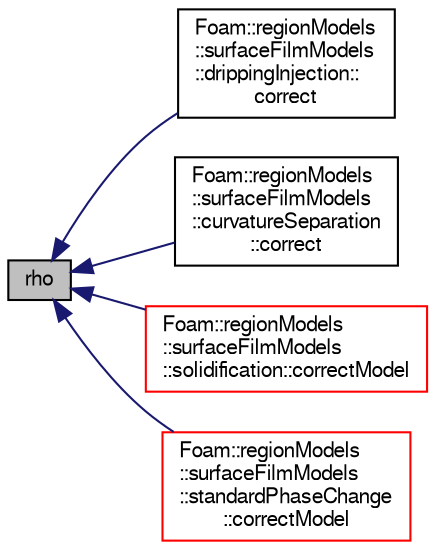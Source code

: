 digraph "rho"
{
  bgcolor="transparent";
  edge [fontname="FreeSans",fontsize="10",labelfontname="FreeSans",labelfontsize="10"];
  node [fontname="FreeSans",fontsize="10",shape=record];
  rankdir="LR";
  Node3091 [label="rho",height=0.2,width=0.4,color="black", fillcolor="grey75", style="filled", fontcolor="black"];
  Node3091 -> Node3092 [dir="back",color="midnightblue",fontsize="10",style="solid",fontname="FreeSans"];
  Node3092 [label="Foam::regionModels\l::surfaceFilmModels\l::drippingInjection::\lcorrect",height=0.2,width=0.4,color="black",URL="$a29098.html#a8c67db65404877aac3731246ffb15754",tooltip="Correct. "];
  Node3091 -> Node3093 [dir="back",color="midnightblue",fontsize="10",style="solid",fontname="FreeSans"];
  Node3093 [label="Foam::regionModels\l::surfaceFilmModels\l::curvatureSeparation\l::correct",height=0.2,width=0.4,color="black",URL="$a29094.html#a8c67db65404877aac3731246ffb15754",tooltip="Correct. "];
  Node3091 -> Node3094 [dir="back",color="midnightblue",fontsize="10",style="solid",fontname="FreeSans"];
  Node3094 [label="Foam::regionModels\l::surfaceFilmModels\l::solidification::correctModel",height=0.2,width=0.4,color="red",URL="$a29170.html#abd12427a5e2dc465d748364b75b41c46",tooltip="Correct. "];
  Node3091 -> Node3096 [dir="back",color="midnightblue",fontsize="10",style="solid",fontname="FreeSans"];
  Node3096 [label="Foam::regionModels\l::surfaceFilmModels\l::standardPhaseChange\l::correctModel",height=0.2,width=0.4,color="red",URL="$a29174.html#abd12427a5e2dc465d748364b75b41c46",tooltip="Correct. "];
}
